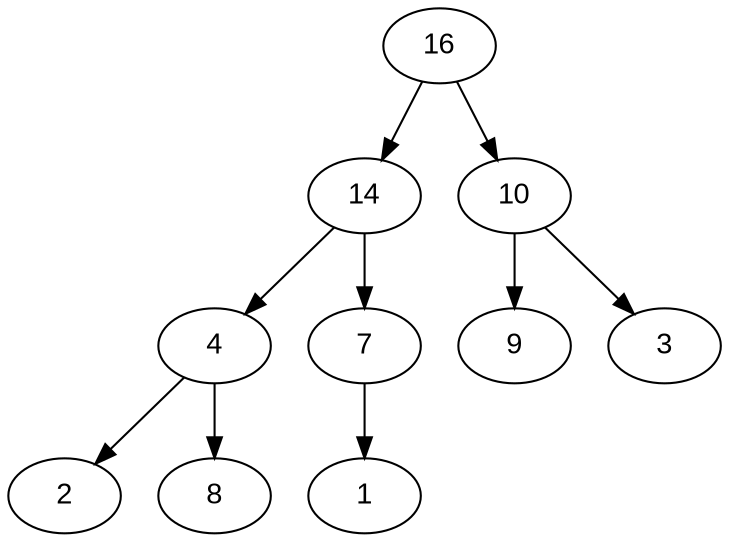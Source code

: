 digraph BST {
    node [fontname="Arial"];
16 -> 14;
16 -> 10;
14 -> 4;
14 -> 7;
4 -> 2;
4 -> 8;
7 -> 1;
10 -> 9;
10 -> 3;
}